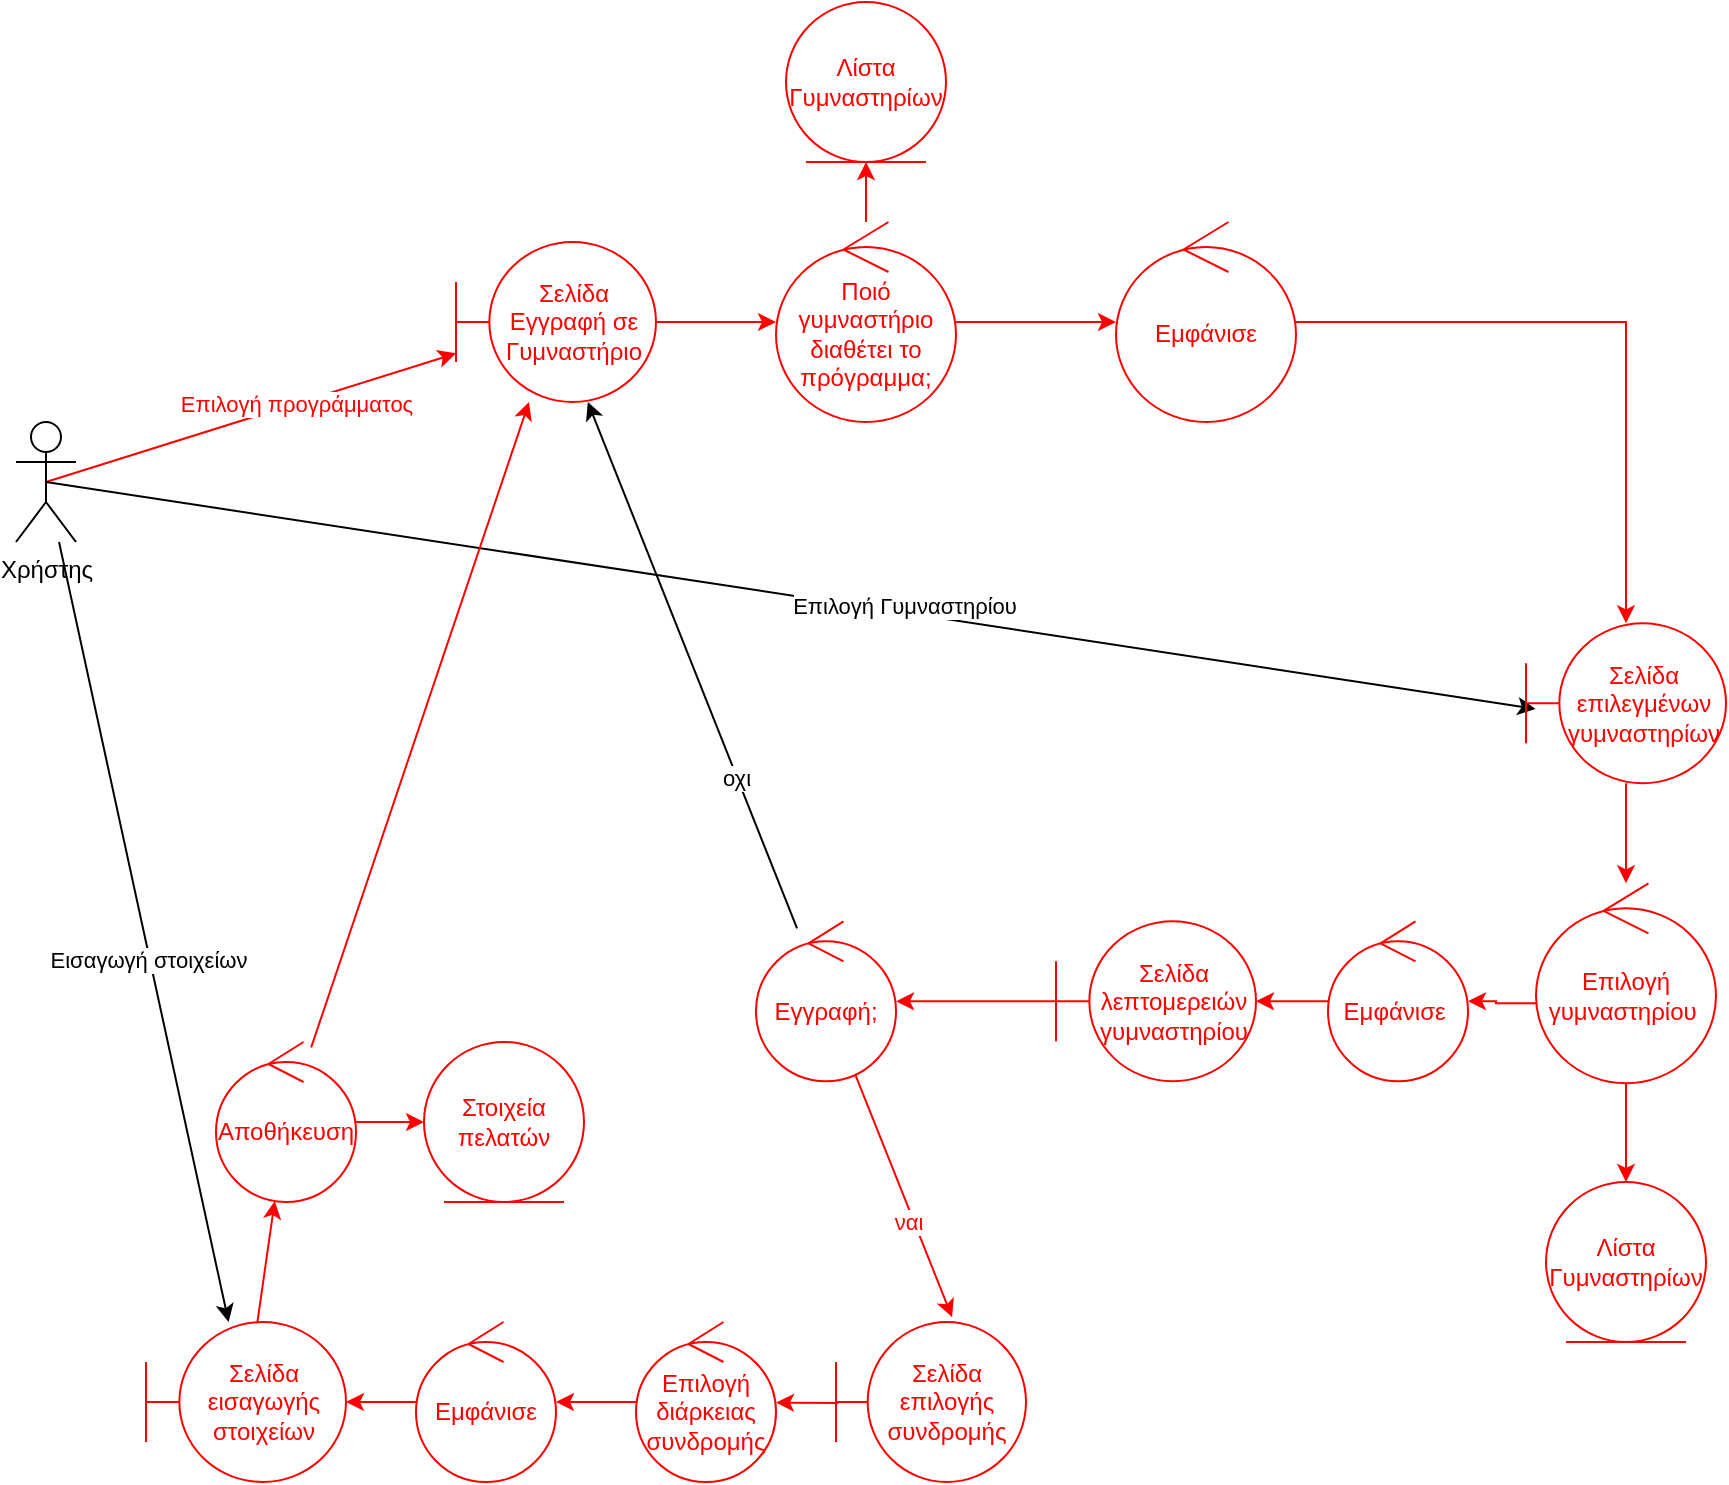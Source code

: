 <mxfile version="20.8.16" type="device"><diagram name="Σελίδα-1" id="yXYEk0ckXVq3rZ-9TFlv"><mxGraphModel dx="662" dy="828" grid="1" gridSize="10" guides="1" tooltips="1" connect="1" arrows="1" fold="1" page="1" pageScale="1" pageWidth="1654" pageHeight="1169" math="0" shadow="0"><root><mxCell id="0"/><mxCell id="1" parent="0"/><mxCell id="R5TN7imuSOn3KZT6c9Oi-3" style="rounded=0;orthogonalLoop=1;jettySize=auto;html=1;exitX=0.5;exitY=0.5;exitDx=0;exitDy=0;exitPerimeter=0;strokeColor=#FF0000;" parent="1" source="R5TN7imuSOn3KZT6c9Oi-1" target="R5TN7imuSOn3KZT6c9Oi-2" edge="1"><mxGeometry relative="1" as="geometry"/></mxCell><mxCell id="R5TN7imuSOn3KZT6c9Oi-46" value="&lt;font color=&quot;#ff0000&quot;&gt;Επιλογή προγράμματος&lt;/font&gt;" style="edgeLabel;html=1;align=center;verticalAlign=middle;resizable=0;points=[];" parent="R5TN7imuSOn3KZT6c9Oi-3" vertex="1" connectable="0"><mxGeometry x="0.215" relative="1" as="geometry"><mxPoint as="offset"/></mxGeometry></mxCell><mxCell id="R5TN7imuSOn3KZT6c9Oi-12" style="rounded=0;orthogonalLoop=1;jettySize=auto;html=1;exitX=0.5;exitY=0.5;exitDx=0;exitDy=0;exitPerimeter=0;entryX=0.048;entryY=0.535;entryDx=0;entryDy=0;entryPerimeter=0;" parent="1" source="R5TN7imuSOn3KZT6c9Oi-1" target="R5TN7imuSOn3KZT6c9Oi-10" edge="1"><mxGeometry relative="1" as="geometry"><mxPoint x="700" y="330" as="targetPoint"/></mxGeometry></mxCell><mxCell id="R5TN7imuSOn3KZT6c9Oi-13" value="Επιλογή Γυμναστηρίου" style="edgeLabel;html=1;align=center;verticalAlign=middle;resizable=0;points=[];" parent="R5TN7imuSOn3KZT6c9Oi-12" vertex="1" connectable="0"><mxGeometry x="0.15" y="3" relative="1" as="geometry"><mxPoint as="offset"/></mxGeometry></mxCell><mxCell id="R5TN7imuSOn3KZT6c9Oi-42" value="" style="rounded=0;orthogonalLoop=1;jettySize=auto;html=1;" parent="1" source="R5TN7imuSOn3KZT6c9Oi-1" target="R5TN7imuSOn3KZT6c9Oi-29" edge="1"><mxGeometry relative="1" as="geometry"/></mxCell><mxCell id="R5TN7imuSOn3KZT6c9Oi-45" value="Εισαγωγή στοιχείων" style="edgeLabel;html=1;align=center;verticalAlign=middle;resizable=0;points=[];" parent="R5TN7imuSOn3KZT6c9Oi-42" vertex="1" connectable="0"><mxGeometry x="0.067" y="-1" relative="1" as="geometry"><mxPoint as="offset"/></mxGeometry></mxCell><mxCell id="R5TN7imuSOn3KZT6c9Oi-1" value="Χρήστης" style="shape=umlActor;verticalLabelPosition=bottom;verticalAlign=top;html=1;outlineConnect=0;" parent="1" vertex="1"><mxGeometry x="260" y="220" width="30" height="60" as="geometry"/></mxCell><mxCell id="R5TN7imuSOn3KZT6c9Oi-5" value="" style="edgeStyle=orthogonalEdgeStyle;rounded=0;orthogonalLoop=1;jettySize=auto;html=1;strokeColor=#FF0000;" parent="1" source="R5TN7imuSOn3KZT6c9Oi-2" target="R5TN7imuSOn3KZT6c9Oi-4" edge="1"><mxGeometry relative="1" as="geometry"><mxPoint x="560" y="200" as="targetPoint"/></mxGeometry></mxCell><mxCell id="R5TN7imuSOn3KZT6c9Oi-2" value="&lt;font color=&quot;#ff0000&quot;&gt;Σελίδα Εγγραφή σε Γυμναστήριο&lt;/font&gt;" style="shape=umlBoundary;whiteSpace=wrap;html=1;strokeColor=#FF0000;" parent="1" vertex="1"><mxGeometry x="480" y="130" width="100" height="80" as="geometry"/></mxCell><mxCell id="R5TN7imuSOn3KZT6c9Oi-7" value="" style="edgeStyle=orthogonalEdgeStyle;rounded=0;orthogonalLoop=1;jettySize=auto;html=1;strokeColor=#FF0000;" parent="1" source="R5TN7imuSOn3KZT6c9Oi-4" target="R5TN7imuSOn3KZT6c9Oi-6" edge="1"><mxGeometry relative="1" as="geometry"/></mxCell><mxCell id="R5TN7imuSOn3KZT6c9Oi-9" value="" style="edgeStyle=orthogonalEdgeStyle;rounded=0;orthogonalLoop=1;jettySize=auto;html=1;strokeColor=#FF0000;" parent="1" source="R5TN7imuSOn3KZT6c9Oi-4" target="R5TN7imuSOn3KZT6c9Oi-8" edge="1"><mxGeometry relative="1" as="geometry"/></mxCell><mxCell id="R5TN7imuSOn3KZT6c9Oi-4" value="&lt;font color=&quot;#ff0000&quot;&gt;Ποιό γυμναστήριο διαθέτει το πρόγραμμα;&lt;/font&gt;" style="ellipse;shape=umlControl;whiteSpace=wrap;html=1;strokeColor=#FF0000;" parent="1" vertex="1"><mxGeometry x="640" y="120" width="90" height="100" as="geometry"/></mxCell><mxCell id="R5TN7imuSOn3KZT6c9Oi-6" value="&lt;font color=&quot;#ff0000&quot;&gt;Λίστα Γυμναστηρίων&lt;/font&gt;" style="ellipse;shape=umlEntity;whiteSpace=wrap;html=1;strokeColor=#FF0000;" parent="1" vertex="1"><mxGeometry x="645" y="10" width="80" height="80" as="geometry"/></mxCell><mxCell id="R5TN7imuSOn3KZT6c9Oi-11" value="" style="edgeStyle=orthogonalEdgeStyle;rounded=0;orthogonalLoop=1;jettySize=auto;html=1;strokeColor=#FF0000;" parent="1" source="R5TN7imuSOn3KZT6c9Oi-8" target="R5TN7imuSOn3KZT6c9Oi-10" edge="1"><mxGeometry relative="1" as="geometry"/></mxCell><mxCell id="R5TN7imuSOn3KZT6c9Oi-8" value="&lt;font color=&quot;#ff0000&quot;&gt;Εμφάνισε&lt;/font&gt;" style="ellipse;shape=umlControl;whiteSpace=wrap;html=1;strokeColor=#FF0000;" parent="1" vertex="1"><mxGeometry x="810" y="120" width="90" height="100" as="geometry"/></mxCell><mxCell id="R5TN7imuSOn3KZT6c9Oi-15" value="" style="edgeStyle=orthogonalEdgeStyle;rounded=0;orthogonalLoop=1;jettySize=auto;html=1;exitX=0.111;exitY=0.6;exitDx=0;exitDy=0;exitPerimeter=0;strokeColor=#FF0000;" parent="1" source="R5TN7imuSOn3KZT6c9Oi-18" target="R5TN7imuSOn3KZT6c9Oi-14" edge="1"><mxGeometry relative="1" as="geometry"><mxPoint x="1060" y="460.64" as="sourcePoint"/></mxGeometry></mxCell><mxCell id="R5TN7imuSOn3KZT6c9Oi-19" value="" style="edgeStyle=orthogonalEdgeStyle;rounded=0;orthogonalLoop=1;jettySize=auto;html=1;strokeColor=#FF0000;" parent="1" source="R5TN7imuSOn3KZT6c9Oi-10" target="R5TN7imuSOn3KZT6c9Oi-18" edge="1"><mxGeometry relative="1" as="geometry"/></mxCell><mxCell id="R5TN7imuSOn3KZT6c9Oi-10" value="&lt;font color=&quot;#ff0000&quot;&gt;Σελίδα επιλεγμένων γυμναστηρίων&lt;/font&gt;" style="shape=umlBoundary;whiteSpace=wrap;html=1;movable=1;resizable=1;rotatable=1;deletable=1;editable=1;locked=0;connectable=1;strokeColor=#FF0000;" parent="1" vertex="1"><mxGeometry x="1015" y="320.64" width="100" height="80" as="geometry"/></mxCell><mxCell id="R5TN7imuSOn3KZT6c9Oi-17" value="" style="edgeStyle=orthogonalEdgeStyle;rounded=0;orthogonalLoop=1;jettySize=auto;html=1;strokeColor=#FF0000;" parent="1" source="R5TN7imuSOn3KZT6c9Oi-14" target="R5TN7imuSOn3KZT6c9Oi-16" edge="1"><mxGeometry relative="1" as="geometry"/></mxCell><mxCell id="R5TN7imuSOn3KZT6c9Oi-14" value="&lt;font color=&quot;#ff0000&quot;&gt;Εμφάνισε&amp;nbsp;&lt;/font&gt;" style="ellipse;shape=umlControl;whiteSpace=wrap;html=1;strokeColor=#FF0000;" parent="1" vertex="1"><mxGeometry x="916" y="469.64" width="70" height="80" as="geometry"/></mxCell><mxCell id="R5TN7imuSOn3KZT6c9Oi-26" value="" style="edgeStyle=orthogonalEdgeStyle;rounded=0;orthogonalLoop=1;jettySize=auto;html=1;strokeColor=#FF0000;" parent="1" source="R5TN7imuSOn3KZT6c9Oi-16" target="R5TN7imuSOn3KZT6c9Oi-23" edge="1"><mxGeometry relative="1" as="geometry"/></mxCell><mxCell id="R5TN7imuSOn3KZT6c9Oi-16" value="&lt;font color=&quot;#ff0000&quot;&gt;Σελίδα λεπτομερειών γυμναστηρίου&lt;/font&gt;" style="shape=umlBoundary;whiteSpace=wrap;html=1;strokeColor=#FF0000;" parent="1" vertex="1"><mxGeometry x="780" y="469.64" width="100" height="80" as="geometry"/></mxCell><mxCell id="R5TN7imuSOn3KZT6c9Oi-22" value="" style="edgeStyle=orthogonalEdgeStyle;rounded=0;orthogonalLoop=1;jettySize=auto;html=1;strokeColor=#FF0000;" parent="1" source="R5TN7imuSOn3KZT6c9Oi-18" target="R5TN7imuSOn3KZT6c9Oi-21" edge="1"><mxGeometry relative="1" as="geometry"/></mxCell><mxCell id="R5TN7imuSOn3KZT6c9Oi-18" value="&lt;font color=&quot;#ff0000&quot;&gt;Επιλογή γυμναστηρίου&amp;nbsp;&lt;/font&gt;" style="ellipse;shape=umlControl;whiteSpace=wrap;html=1;strokeColor=#FF0000;" parent="1" vertex="1"><mxGeometry x="1020" y="450.64" width="90" height="100" as="geometry"/></mxCell><mxCell id="R5TN7imuSOn3KZT6c9Oi-21" value="&lt;font color=&quot;#ff0000&quot;&gt;Λίστα Γυμναστηρίων&lt;/font&gt;" style="ellipse;shape=umlEntity;whiteSpace=wrap;html=1;strokeColor=#FF0000;" parent="1" vertex="1"><mxGeometry x="1025" y="600" width="80" height="80" as="geometry"/></mxCell><mxCell id="R5TN7imuSOn3KZT6c9Oi-27" value="" style="rounded=0;orthogonalLoop=1;jettySize=auto;html=1;" parent="1" source="R5TN7imuSOn3KZT6c9Oi-23" target="R5TN7imuSOn3KZT6c9Oi-2" edge="1"><mxGeometry relative="1" as="geometry"/></mxCell><mxCell id="R5TN7imuSOn3KZT6c9Oi-28" value="οχι" style="edgeLabel;html=1;align=center;verticalAlign=middle;resizable=0;points=[];" parent="R5TN7imuSOn3KZT6c9Oi-27" vertex="1" connectable="0"><mxGeometry x="-0.422" y="1" relative="1" as="geometry"><mxPoint as="offset"/></mxGeometry></mxCell><mxCell id="R5TN7imuSOn3KZT6c9Oi-31" value="" style="rounded=0;orthogonalLoop=1;jettySize=auto;html=1;entryX=0.611;entryY=-0.03;entryDx=0;entryDy=0;entryPerimeter=0;strokeColor=#FF0000;" parent="1" source="R5TN7imuSOn3KZT6c9Oi-23" target="R5TN7imuSOn3KZT6c9Oi-30" edge="1"><mxGeometry relative="1" as="geometry"><mxPoint x="440" y="570" as="sourcePoint"/></mxGeometry></mxCell><mxCell id="R5TN7imuSOn3KZT6c9Oi-32" value="&lt;font color=&quot;#ff0000&quot;&gt;ναι&lt;/font&gt;" style="edgeLabel;html=1;align=center;verticalAlign=middle;resizable=0;points=[];" parent="R5TN7imuSOn3KZT6c9Oi-31" vertex="1" connectable="0"><mxGeometry x="0.188" y="-3" relative="1" as="geometry"><mxPoint as="offset"/></mxGeometry></mxCell><mxCell id="R5TN7imuSOn3KZT6c9Oi-23" value="&lt;font color=&quot;#ff0000&quot;&gt;Εγγραφή;&lt;/font&gt;" style="ellipse;shape=umlControl;whiteSpace=wrap;html=1;strokeColor=#FF0000;" parent="1" vertex="1"><mxGeometry x="630" y="469.64" width="70" height="80" as="geometry"/></mxCell><mxCell id="R5TN7imuSOn3KZT6c9Oi-40" value="" style="rounded=0;orthogonalLoop=1;jettySize=auto;html=1;strokeColor=#FF0000;" parent="1" source="R5TN7imuSOn3KZT6c9Oi-29" target="R5TN7imuSOn3KZT6c9Oi-39" edge="1"><mxGeometry relative="1" as="geometry"/></mxCell><mxCell id="R5TN7imuSOn3KZT6c9Oi-29" value="&lt;font color=&quot;#ff0000&quot;&gt;Σελίδα εισαγωγής στοιχείων&lt;/font&gt;" style="shape=umlBoundary;whiteSpace=wrap;html=1;strokeColor=#FF0000;" parent="1" vertex="1"><mxGeometry x="325" y="670" width="100" height="80" as="geometry"/></mxCell><mxCell id="R5TN7imuSOn3KZT6c9Oi-35" value="" style="rounded=0;orthogonalLoop=1;jettySize=auto;html=1;exitX=0.013;exitY=0.507;exitDx=0;exitDy=0;exitPerimeter=0;strokeColor=#FF0000;" parent="1" source="R5TN7imuSOn3KZT6c9Oi-30" target="R5TN7imuSOn3KZT6c9Oi-34" edge="1"><mxGeometry relative="1" as="geometry"><mxPoint x="700" y="700" as="sourcePoint"/></mxGeometry></mxCell><mxCell id="R5TN7imuSOn3KZT6c9Oi-30" value="&lt;font color=&quot;#ff0000&quot;&gt;Σελίδα επιλογής συνδρομής&lt;/font&gt;" style="shape=umlBoundary;whiteSpace=wrap;html=1;strokeColor=#FF0000;" parent="1" vertex="1"><mxGeometry x="670" y="670" width="95" height="80" as="geometry"/></mxCell><mxCell id="R5TN7imuSOn3KZT6c9Oi-48" value="" style="edgeStyle=orthogonalEdgeStyle;rounded=0;orthogonalLoop=1;jettySize=auto;html=1;strokeColor=#FF0000;" parent="1" source="R5TN7imuSOn3KZT6c9Oi-34" target="R5TN7imuSOn3KZT6c9Oi-37" edge="1"><mxGeometry relative="1" as="geometry"/></mxCell><mxCell id="R5TN7imuSOn3KZT6c9Oi-34" value="&lt;font color=&quot;#ff0000&quot;&gt;Επιλογή διάρκειας συνδρομής&lt;/font&gt;" style="ellipse;shape=umlControl;whiteSpace=wrap;html=1;strokeColor=#FF0000;" parent="1" vertex="1"><mxGeometry x="570" y="670" width="70" height="80" as="geometry"/></mxCell><mxCell id="R5TN7imuSOn3KZT6c9Oi-38" value="" style="rounded=0;orthogonalLoop=1;jettySize=auto;html=1;strokeColor=#FF0000;" parent="1" source="R5TN7imuSOn3KZT6c9Oi-37" target="R5TN7imuSOn3KZT6c9Oi-29" edge="1"><mxGeometry relative="1" as="geometry"/></mxCell><mxCell id="R5TN7imuSOn3KZT6c9Oi-37" value="&lt;font color=&quot;#ff0000&quot;&gt;Εμφάνισε&lt;/font&gt;" style="ellipse;shape=umlControl;whiteSpace=wrap;html=1;strokeColor=#FF0000;" parent="1" vertex="1"><mxGeometry x="460" y="670" width="70" height="80" as="geometry"/></mxCell><mxCell id="R5TN7imuSOn3KZT6c9Oi-43" value="" style="rounded=0;orthogonalLoop=1;jettySize=auto;html=1;strokeColor=#FF0000;" parent="1" source="R5TN7imuSOn3KZT6c9Oi-39" target="R5TN7imuSOn3KZT6c9Oi-41" edge="1"><mxGeometry relative="1" as="geometry"/></mxCell><mxCell id="R5TN7imuSOn3KZT6c9Oi-44" value="" style="rounded=0;orthogonalLoop=1;jettySize=auto;html=1;strokeColor=#FF0000;" parent="1" source="R5TN7imuSOn3KZT6c9Oi-39" target="R5TN7imuSOn3KZT6c9Oi-2" edge="1"><mxGeometry relative="1" as="geometry"/></mxCell><mxCell id="R5TN7imuSOn3KZT6c9Oi-39" value="&lt;font color=&quot;#ff0000&quot;&gt;Αποθήκευση&lt;/font&gt;" style="ellipse;shape=umlControl;whiteSpace=wrap;html=1;strokeColor=#FF0000;" parent="1" vertex="1"><mxGeometry x="360" y="530" width="70" height="80" as="geometry"/></mxCell><mxCell id="R5TN7imuSOn3KZT6c9Oi-41" value="&lt;font color=&quot;#ff0000&quot;&gt;Στοιχεία πελατών&lt;/font&gt;" style="ellipse;shape=umlEntity;whiteSpace=wrap;html=1;strokeColor=#FF0000;" parent="1" vertex="1"><mxGeometry x="464" y="530" width="80" height="80" as="geometry"/></mxCell></root></mxGraphModel></diagram></mxfile>